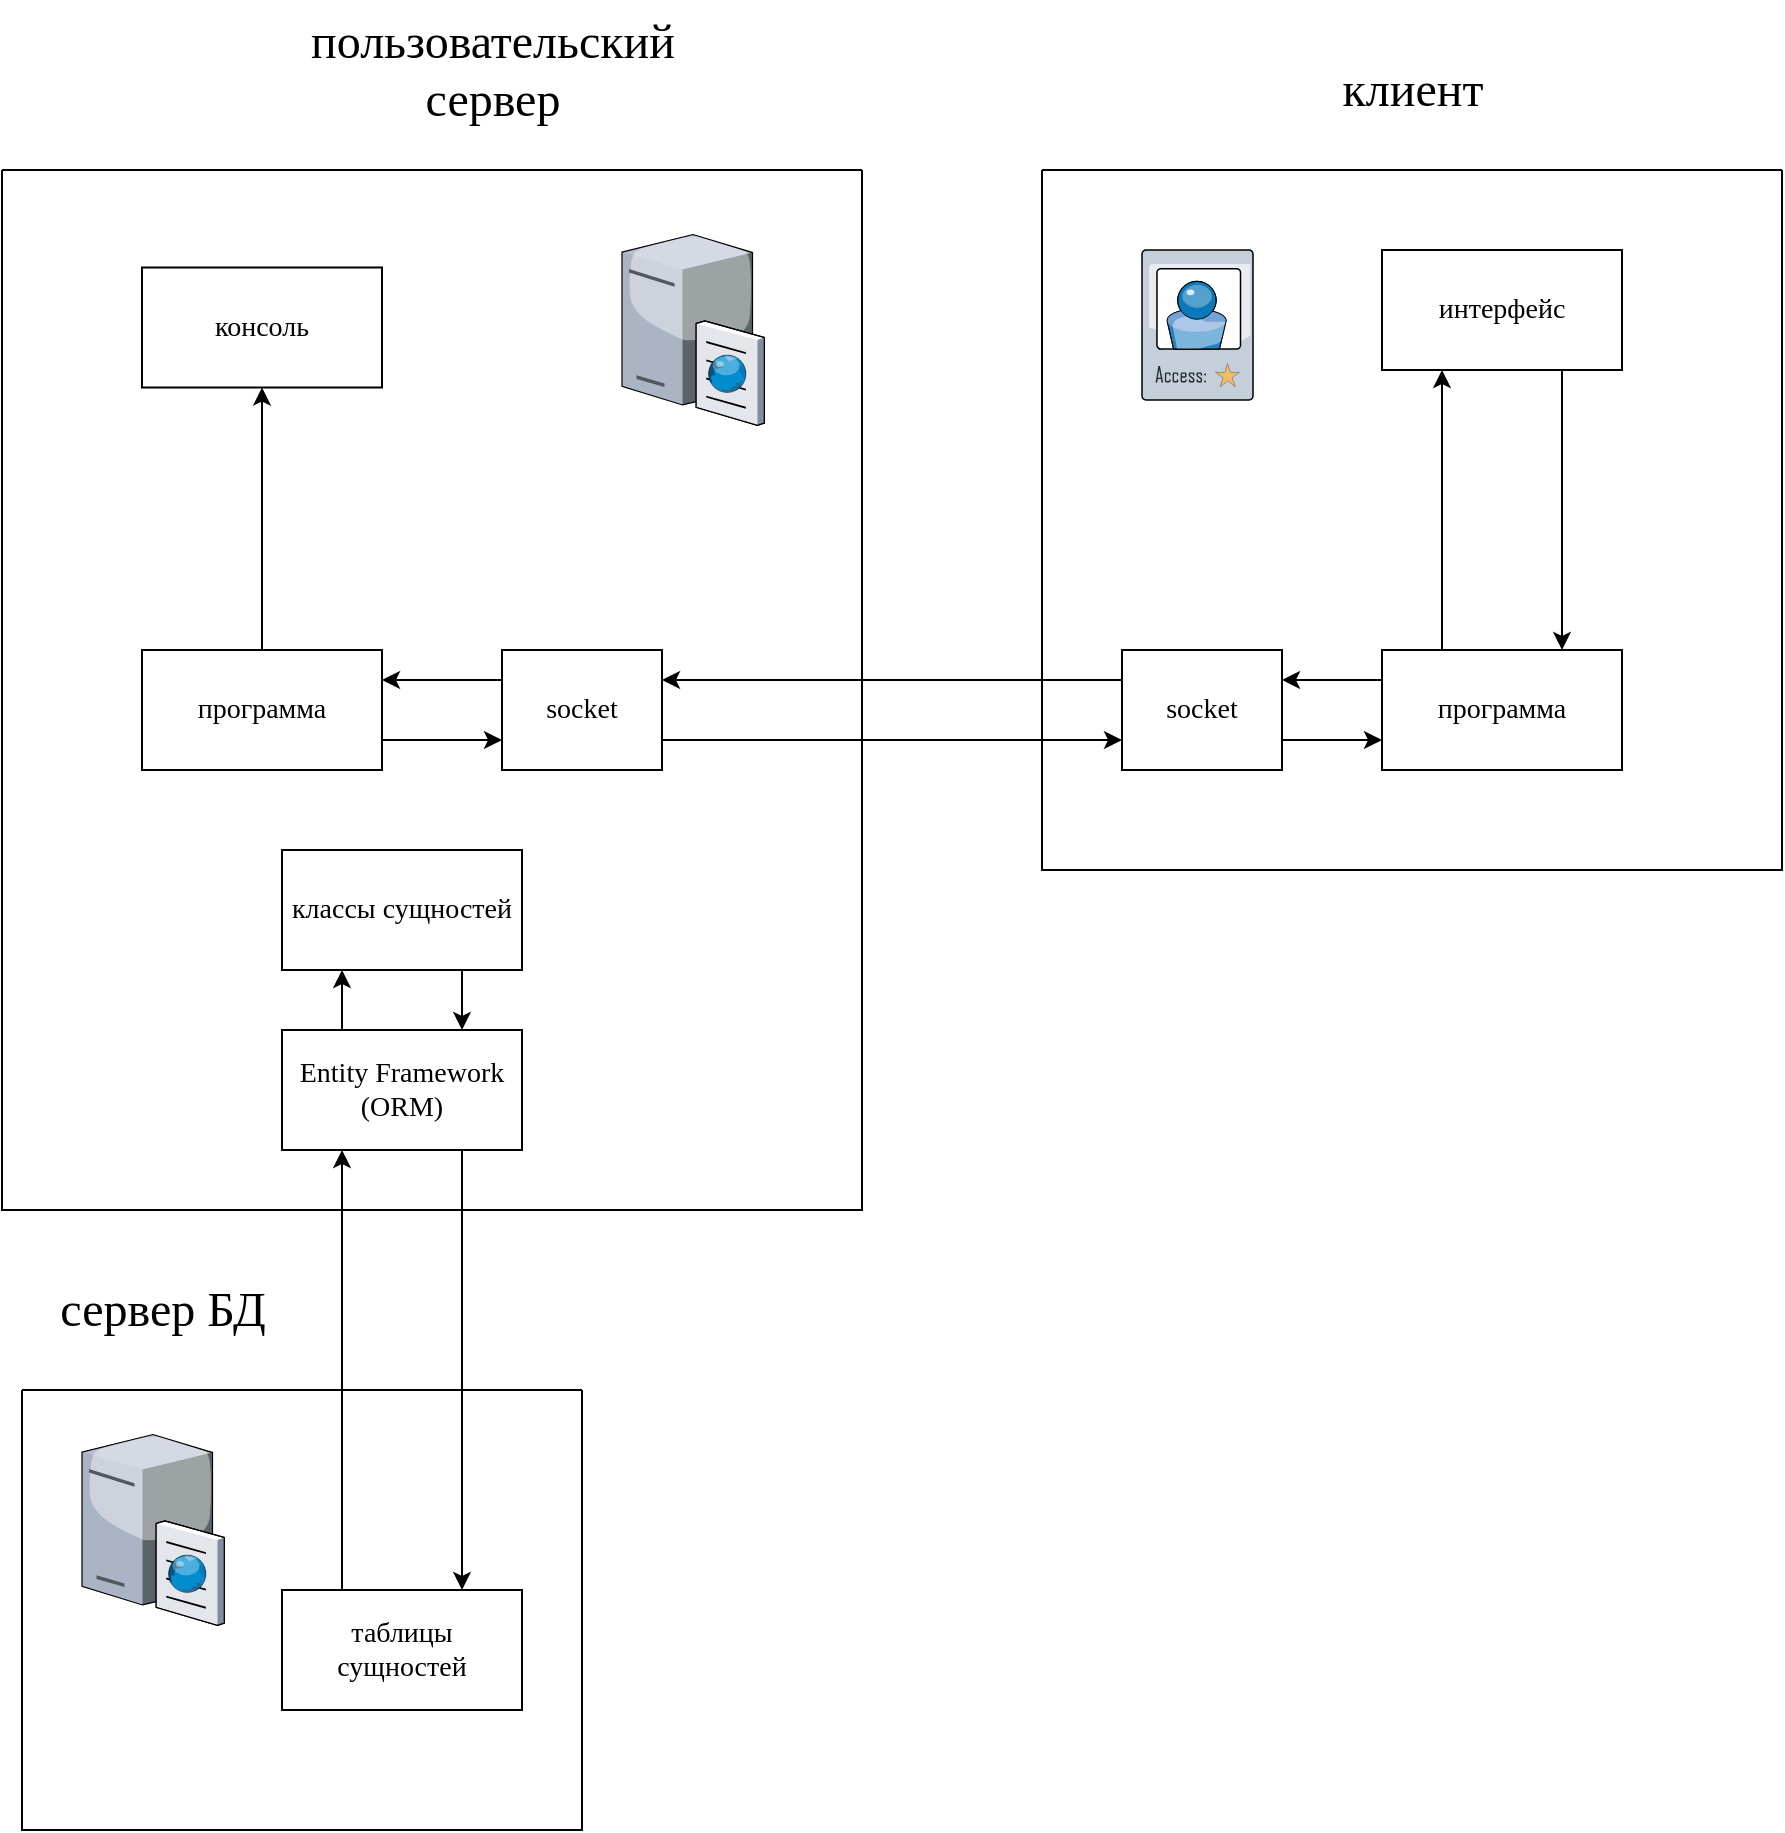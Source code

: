 <mxfile version="26.2.14">
  <diagram name="Page-1" id="822b0af5-4adb-64df-f703-e8dfc1f81529">
    <mxGraphModel dx="2308" dy="878" grid="1" gridSize="10" guides="1" tooltips="1" connect="1" arrows="1" fold="1" page="1" pageScale="1" pageWidth="1100" pageHeight="850" background="none" math="0" shadow="0">
      <root>
        <mxCell id="0" />
        <mxCell id="1" parent="0" />
        <mxCell id="rN5JQ_bYVpCQXMkGIplH-1" value="" style="verticalLabelPosition=bottom;sketch=0;aspect=fixed;html=1;verticalAlign=top;strokeColor=none;align=center;outlineConnect=0;shape=mxgraph.citrix.access_card;" parent="1" vertex="1">
          <mxGeometry x="680" y="550" width="55.5" height="75" as="geometry" />
        </mxCell>
        <mxCell id="rN5JQ_bYVpCQXMkGIplH-3" value="" style="swimlane;startSize=0;" parent="1" vertex="1">
          <mxGeometry x="630" y="510" width="370" height="350" as="geometry" />
        </mxCell>
        <mxCell id="rN5JQ_bYVpCQXMkGIplH-6" style="edgeStyle=none;rounded=0;orthogonalLoop=1;jettySize=auto;html=1;exitX=0.75;exitY=1;exitDx=0;exitDy=0;entryX=0.75;entryY=0;entryDx=0;entryDy=0;" parent="rN5JQ_bYVpCQXMkGIplH-3" source="rN5JQ_bYVpCQXMkGIplH-4" target="rN5JQ_bYVpCQXMkGIplH-5" edge="1">
          <mxGeometry relative="1" as="geometry" />
        </mxCell>
        <mxCell id="rN5JQ_bYVpCQXMkGIplH-4" value="&lt;font style=&quot;font-size: 14px;&quot; face=&quot;ГОСТ тип А&quot;&gt;интерфейс&lt;/font&gt;" style="rounded=0;whiteSpace=wrap;html=1;" parent="rN5JQ_bYVpCQXMkGIplH-3" vertex="1">
          <mxGeometry x="170" y="40" width="120" height="60" as="geometry" />
        </mxCell>
        <mxCell id="rN5JQ_bYVpCQXMkGIplH-7" style="edgeStyle=none;rounded=0;orthogonalLoop=1;jettySize=auto;html=1;exitX=0.25;exitY=0;exitDx=0;exitDy=0;entryX=0.25;entryY=1;entryDx=0;entryDy=0;" parent="rN5JQ_bYVpCQXMkGIplH-3" source="rN5JQ_bYVpCQXMkGIplH-5" target="rN5JQ_bYVpCQXMkGIplH-4" edge="1">
          <mxGeometry relative="1" as="geometry" />
        </mxCell>
        <mxCell id="rN5JQ_bYVpCQXMkGIplH-10" style="edgeStyle=none;rounded=0;orthogonalLoop=1;jettySize=auto;html=1;exitX=0;exitY=0.25;exitDx=0;exitDy=0;entryX=1;entryY=0.25;entryDx=0;entryDy=0;" parent="rN5JQ_bYVpCQXMkGIplH-3" source="rN5JQ_bYVpCQXMkGIplH-5" target="rN5JQ_bYVpCQXMkGIplH-9" edge="1">
          <mxGeometry relative="1" as="geometry" />
        </mxCell>
        <mxCell id="rN5JQ_bYVpCQXMkGIplH-5" value="&lt;font style=&quot;font-size: 14px;&quot; face=&quot;ГОСТ тип А&quot;&gt;программа&lt;/font&gt;" style="rounded=0;whiteSpace=wrap;html=1;" parent="rN5JQ_bYVpCQXMkGIplH-3" vertex="1">
          <mxGeometry x="170" y="240" width="120" height="60" as="geometry" />
        </mxCell>
        <mxCell id="rN5JQ_bYVpCQXMkGIplH-22" style="edgeStyle=none;rounded=0;orthogonalLoop=1;jettySize=auto;html=1;exitX=1;exitY=0.75;exitDx=0;exitDy=0;entryX=0;entryY=0.75;entryDx=0;entryDy=0;" parent="rN5JQ_bYVpCQXMkGIplH-3" source="rN5JQ_bYVpCQXMkGIplH-9" target="rN5JQ_bYVpCQXMkGIplH-5" edge="1">
          <mxGeometry relative="1" as="geometry" />
        </mxCell>
        <mxCell id="rN5JQ_bYVpCQXMkGIplH-9" value="&lt;font style=&quot;font-size: 14px;&quot; face=&quot;ГОСТ тип А&quot;&gt;socket&lt;/font&gt;" style="rounded=0;whiteSpace=wrap;html=1;" parent="rN5JQ_bYVpCQXMkGIplH-3" vertex="1">
          <mxGeometry x="40" y="240" width="80" height="60" as="geometry" />
        </mxCell>
        <mxCell id="rN5JQ_bYVpCQXMkGIplH-13" value="" style="swimlane;startSize=0;" parent="1" vertex="1">
          <mxGeometry x="110" y="510" width="430" height="520" as="geometry" />
        </mxCell>
        <mxCell id="rN5JQ_bYVpCQXMkGIplH-31" style="edgeStyle=none;rounded=0;orthogonalLoop=1;jettySize=auto;html=1;exitX=0;exitY=0.25;exitDx=0;exitDy=0;entryX=1;entryY=0.25;entryDx=0;entryDy=0;" parent="rN5JQ_bYVpCQXMkGIplH-13" source="rN5JQ_bYVpCQXMkGIplH-20" target="rN5JQ_bYVpCQXMkGIplH-25" edge="1">
          <mxGeometry relative="1" as="geometry" />
        </mxCell>
        <mxCell id="rN5JQ_bYVpCQXMkGIplH-20" value="&lt;font style=&quot;font-size: 14px;&quot; face=&quot;ГОСТ тип А&quot;&gt;socket&lt;/font&gt;" style="rounded=0;whiteSpace=wrap;html=1;" parent="rN5JQ_bYVpCQXMkGIplH-13" vertex="1">
          <mxGeometry x="250" y="240" width="80" height="60" as="geometry" />
        </mxCell>
        <mxCell id="rN5JQ_bYVpCQXMkGIplH-21" value="" style="verticalLabelPosition=bottom;sketch=0;aspect=fixed;html=1;verticalAlign=top;strokeColor=none;align=center;outlineConnect=0;shape=mxgraph.citrix.cache_server;" parent="rN5JQ_bYVpCQXMkGIplH-13" vertex="1">
          <mxGeometry x="310" y="30" width="71" height="97.5" as="geometry" />
        </mxCell>
        <mxCell id="rN5JQ_bYVpCQXMkGIplH-32" style="edgeStyle=none;rounded=0;orthogonalLoop=1;jettySize=auto;html=1;exitX=1;exitY=0.75;exitDx=0;exitDy=0;entryX=0;entryY=0.75;entryDx=0;entryDy=0;" parent="rN5JQ_bYVpCQXMkGIplH-13" source="rN5JQ_bYVpCQXMkGIplH-25" target="rN5JQ_bYVpCQXMkGIplH-20" edge="1">
          <mxGeometry relative="1" as="geometry" />
        </mxCell>
        <mxCell id="R0UZ_ZQqufV2MqqX7GuR-2" style="edgeStyle=orthogonalEdgeStyle;rounded=0;orthogonalLoop=1;jettySize=auto;html=1;exitX=0.5;exitY=0;exitDx=0;exitDy=0;entryX=0.5;entryY=1;entryDx=0;entryDy=0;" parent="rN5JQ_bYVpCQXMkGIplH-13" source="rN5JQ_bYVpCQXMkGIplH-25" target="R0UZ_ZQqufV2MqqX7GuR-1" edge="1">
          <mxGeometry relative="1" as="geometry" />
        </mxCell>
        <mxCell id="rN5JQ_bYVpCQXMkGIplH-25" value="&lt;font style=&quot;font-size: 14px;&quot; face=&quot;ГОСТ тип А&quot;&gt;программа&lt;/font&gt;" style="rounded=0;whiteSpace=wrap;html=1;" parent="rN5JQ_bYVpCQXMkGIplH-13" vertex="1">
          <mxGeometry x="70" y="240" width="120" height="60" as="geometry" />
        </mxCell>
        <mxCell id="rN5JQ_bYVpCQXMkGIplH-57" style="edgeStyle=none;rounded=0;orthogonalLoop=1;jettySize=auto;html=1;exitX=0.75;exitY=1;exitDx=0;exitDy=0;entryX=0.75;entryY=0;entryDx=0;entryDy=0;" parent="rN5JQ_bYVpCQXMkGIplH-13" source="rN5JQ_bYVpCQXMkGIplH-48" target="rN5JQ_bYVpCQXMkGIplH-53" edge="1">
          <mxGeometry relative="1" as="geometry" />
        </mxCell>
        <mxCell id="rN5JQ_bYVpCQXMkGIplH-48" value="&lt;font face=&quot;ГОСТ тип А&quot; style=&quot;font-size: 14px;&quot;&gt;классы сущностей&lt;/font&gt;" style="rounded=0;whiteSpace=wrap;html=1;" parent="rN5JQ_bYVpCQXMkGIplH-13" vertex="1">
          <mxGeometry x="140" y="340" width="120" height="60" as="geometry" />
        </mxCell>
        <mxCell id="rN5JQ_bYVpCQXMkGIplH-46" style="edgeStyle=none;rounded=0;orthogonalLoop=1;jettySize=auto;html=1;exitX=0.25;exitY=1;exitDx=0;exitDy=0;entryX=0.25;entryY=1;entryDx=0;entryDy=0;" parent="rN5JQ_bYVpCQXMkGIplH-13" edge="1">
          <mxGeometry relative="1" as="geometry">
            <mxPoint x="40.0" y="500" as="sourcePoint" />
            <mxPoint x="40.0" y="500" as="targetPoint" />
          </mxGeometry>
        </mxCell>
        <mxCell id="rN5JQ_bYVpCQXMkGIplH-58" style="edgeStyle=none;rounded=0;orthogonalLoop=1;jettySize=auto;html=1;exitX=0.25;exitY=0;exitDx=0;exitDy=0;entryX=0.25;entryY=1;entryDx=0;entryDy=0;" parent="rN5JQ_bYVpCQXMkGIplH-13" source="rN5JQ_bYVpCQXMkGIplH-53" target="rN5JQ_bYVpCQXMkGIplH-48" edge="1">
          <mxGeometry relative="1" as="geometry" />
        </mxCell>
        <mxCell id="rN5JQ_bYVpCQXMkGIplH-53" value="&lt;div&gt;&lt;font style=&quot;font-size: 14px;&quot; face=&quot;ГОСТ тип А&quot;&gt;Entity Framework&lt;/font&gt;&lt;/div&gt;&lt;div&gt;&lt;font style=&quot;font-size: 14px;&quot; face=&quot;ГОСТ тип А&quot;&gt;(ORM)&lt;br&gt;&lt;/font&gt;&lt;/div&gt;" style="rounded=0;whiteSpace=wrap;html=1;" parent="rN5JQ_bYVpCQXMkGIplH-13" vertex="1">
          <mxGeometry x="140" y="430" width="120" height="60" as="geometry" />
        </mxCell>
        <mxCell id="R0UZ_ZQqufV2MqqX7GuR-1" value="&lt;font style=&quot;font-size: 14px;&quot; face=&quot;ГОСТ тип А&quot;&gt;консоль&lt;/font&gt;" style="rounded=0;whiteSpace=wrap;html=1;" parent="rN5JQ_bYVpCQXMkGIplH-13" vertex="1">
          <mxGeometry x="70" y="48.75" width="120" height="60" as="geometry" />
        </mxCell>
        <mxCell id="rN5JQ_bYVpCQXMkGIplH-23" style="edgeStyle=none;rounded=0;orthogonalLoop=1;jettySize=auto;html=1;exitX=0;exitY=0.25;exitDx=0;exitDy=0;entryX=1;entryY=0.25;entryDx=0;entryDy=0;" parent="1" source="rN5JQ_bYVpCQXMkGIplH-9" target="rN5JQ_bYVpCQXMkGIplH-20" edge="1">
          <mxGeometry relative="1" as="geometry" />
        </mxCell>
        <mxCell id="rN5JQ_bYVpCQXMkGIplH-24" style="edgeStyle=none;rounded=0;orthogonalLoop=1;jettySize=auto;html=1;exitX=1;exitY=0.75;exitDx=0;exitDy=0;entryX=0;entryY=0.75;entryDx=0;entryDy=0;" parent="1" source="rN5JQ_bYVpCQXMkGIplH-20" target="rN5JQ_bYVpCQXMkGIplH-9" edge="1">
          <mxGeometry relative="1" as="geometry" />
        </mxCell>
        <mxCell id="rN5JQ_bYVpCQXMkGIplH-29" value="&lt;font face=&quot;ГОСТ тип А&quot; style=&quot;font-size: 24px;&quot;&gt;клиент&lt;/font&gt;" style="text;html=1;align=center;verticalAlign=middle;resizable=0;points=[];autosize=1;strokeColor=none;fillColor=none;" parent="1" vertex="1">
          <mxGeometry x="770" y="450" width="90" height="40" as="geometry" />
        </mxCell>
        <mxCell id="rN5JQ_bYVpCQXMkGIplH-30" value="&lt;div&gt;&lt;font face=&quot;ГОСТ тип А&quot; style=&quot;font-size: 24px;&quot;&gt;пользовательский&lt;/font&gt;&lt;/div&gt;&lt;div&gt;&lt;font face=&quot;ГОСТ тип А&quot; style=&quot;font-size: 24px;&quot;&gt;сервер&lt;/font&gt;&lt;font face=&quot;ГОСТ тип А&quot;&gt;&lt;br&gt;&lt;/font&gt;&lt;/div&gt;" style="text;html=1;align=center;verticalAlign=middle;resizable=0;points=[];autosize=1;strokeColor=none;fillColor=none;" parent="1" vertex="1">
          <mxGeometry x="250" y="425" width="210" height="70" as="geometry" />
        </mxCell>
        <mxCell id="rN5JQ_bYVpCQXMkGIplH-39" value="&lt;div&gt;&lt;font style=&quot;font-size: 24px;&quot; face=&quot;ГОСТ тип А&quot;&gt;сервер БД&lt;/font&gt;&lt;font face=&quot;ГОСТ тип А&quot;&gt;&lt;br&gt;&lt;/font&gt;&lt;/div&gt;" style="text;html=1;align=center;verticalAlign=middle;resizable=0;points=[];autosize=1;strokeColor=none;fillColor=none;" parent="1" vertex="1">
          <mxGeometry x="125" y="1060" width="130" height="40" as="geometry" />
        </mxCell>
        <mxCell id="rN5JQ_bYVpCQXMkGIplH-52" value="" style="swimlane;startSize=0;" parent="1" vertex="1">
          <mxGeometry x="120" y="1120" width="280" height="220" as="geometry" />
        </mxCell>
        <mxCell id="rN5JQ_bYVpCQXMkGIplH-40" value="" style="verticalLabelPosition=bottom;sketch=0;aspect=fixed;html=1;verticalAlign=top;strokeColor=none;align=center;outlineConnect=0;shape=mxgraph.citrix.cache_server;" parent="rN5JQ_bYVpCQXMkGIplH-52" vertex="1">
          <mxGeometry x="30" y="20" width="71" height="97.5" as="geometry" />
        </mxCell>
        <mxCell id="rN5JQ_bYVpCQXMkGIplH-54" value="&lt;font face=&quot;ГОСТ тип А&quot; style=&quot;font-size: 14px;&quot;&gt;таблицы сущностей&lt;/font&gt;" style="rounded=0;whiteSpace=wrap;html=1;" parent="rN5JQ_bYVpCQXMkGIplH-52" vertex="1">
          <mxGeometry x="130" y="100" width="120" height="60" as="geometry" />
        </mxCell>
        <mxCell id="rN5JQ_bYVpCQXMkGIplH-55" style="edgeStyle=none;rounded=0;orthogonalLoop=1;jettySize=auto;html=1;exitX=0.75;exitY=1;exitDx=0;exitDy=0;entryX=0.75;entryY=0;entryDx=0;entryDy=0;" parent="1" source="rN5JQ_bYVpCQXMkGIplH-53" target="rN5JQ_bYVpCQXMkGIplH-54" edge="1">
          <mxGeometry relative="1" as="geometry" />
        </mxCell>
        <mxCell id="rN5JQ_bYVpCQXMkGIplH-56" style="edgeStyle=none;rounded=0;orthogonalLoop=1;jettySize=auto;html=1;exitX=0.25;exitY=0;exitDx=0;exitDy=0;entryX=0.25;entryY=1;entryDx=0;entryDy=0;" parent="1" source="rN5JQ_bYVpCQXMkGIplH-54" target="rN5JQ_bYVpCQXMkGIplH-53" edge="1">
          <mxGeometry relative="1" as="geometry" />
        </mxCell>
      </root>
    </mxGraphModel>
  </diagram>
</mxfile>
